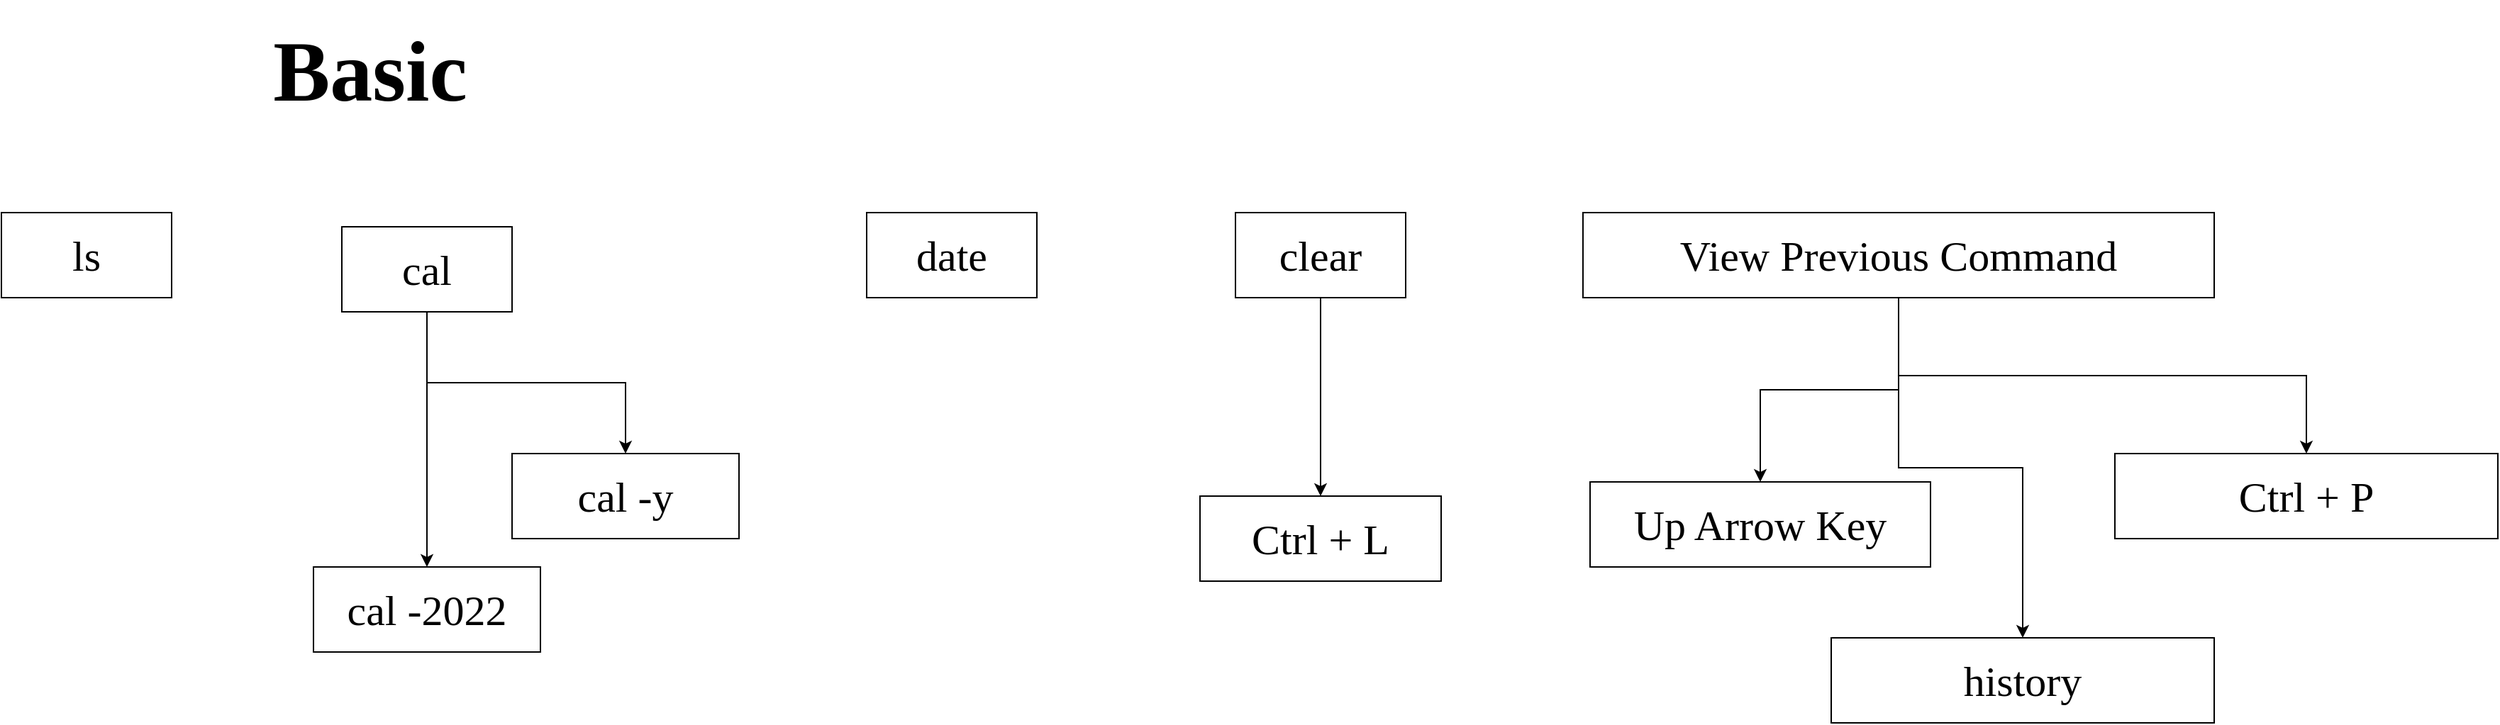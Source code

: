<mxfile version="16.6.3" type="github">
  <diagram id="YMFxnF5KjNwl7pwPoNxs" name="Linux Terminal">
    <mxGraphModel dx="1673" dy="912" grid="1" gridSize="10" guides="1" tooltips="1" connect="1" arrows="1" fold="1" page="1" pageScale="1" pageWidth="850" pageHeight="1100" math="0" shadow="0">
      <root>
        <mxCell id="0" />
        <mxCell id="1" parent="0" />
        <mxCell id="TagpkAwl5NkRn56NV983-3" value="ls" style="rounded=0;whiteSpace=wrap;html=1;fontFamily=Comfortaa;fontSize=30;" vertex="1" parent="1">
          <mxGeometry x="40" y="200" width="120" height="60" as="geometry" />
        </mxCell>
        <mxCell id="TagpkAwl5NkRn56NV983-6" style="edgeStyle=orthogonalEdgeStyle;rounded=0;orthogonalLoop=1;jettySize=auto;html=1;fontFamily=Comfortaa;fontSize=30;" edge="1" parent="1" source="TagpkAwl5NkRn56NV983-4" target="TagpkAwl5NkRn56NV983-5">
          <mxGeometry relative="1" as="geometry" />
        </mxCell>
        <mxCell id="TagpkAwl5NkRn56NV983-8" style="edgeStyle=orthogonalEdgeStyle;rounded=0;orthogonalLoop=1;jettySize=auto;html=1;entryX=0.5;entryY=0;entryDx=0;entryDy=0;fontFamily=Comfortaa;fontSize=30;" edge="1" parent="1" source="TagpkAwl5NkRn56NV983-4" target="TagpkAwl5NkRn56NV983-7">
          <mxGeometry relative="1" as="geometry" />
        </mxCell>
        <mxCell id="TagpkAwl5NkRn56NV983-4" value="cal" style="rounded=0;whiteSpace=wrap;html=1;fontFamily=Comfortaa;fontSize=30;" vertex="1" parent="1">
          <mxGeometry x="280" y="210" width="120" height="60" as="geometry" />
        </mxCell>
        <mxCell id="TagpkAwl5NkRn56NV983-5" value="cal -2022" style="rounded=0;whiteSpace=wrap;html=1;fontFamily=Comfortaa;fontSize=30;" vertex="1" parent="1">
          <mxGeometry x="260" y="450" width="160" height="60" as="geometry" />
        </mxCell>
        <mxCell id="TagpkAwl5NkRn56NV983-7" value="cal -y" style="rounded=0;whiteSpace=wrap;html=1;fontFamily=Comfortaa;fontSize=30;" vertex="1" parent="1">
          <mxGeometry x="400" y="370" width="160" height="60" as="geometry" />
        </mxCell>
        <mxCell id="TagpkAwl5NkRn56NV983-9" value="date" style="rounded=0;whiteSpace=wrap;html=1;fontFamily=Comfortaa;fontSize=30;" vertex="1" parent="1">
          <mxGeometry x="650" y="200" width="120" height="60" as="geometry" />
        </mxCell>
        <mxCell id="TagpkAwl5NkRn56NV983-12" style="edgeStyle=orthogonalEdgeStyle;rounded=0;orthogonalLoop=1;jettySize=auto;html=1;entryX=0.5;entryY=0;entryDx=0;entryDy=0;fontFamily=Comfortaa;fontSize=30;" edge="1" parent="1" source="TagpkAwl5NkRn56NV983-10" target="TagpkAwl5NkRn56NV983-11">
          <mxGeometry relative="1" as="geometry" />
        </mxCell>
        <mxCell id="TagpkAwl5NkRn56NV983-10" value="clear" style="rounded=0;whiteSpace=wrap;html=1;fontFamily=Comfortaa;fontSize=30;" vertex="1" parent="1">
          <mxGeometry x="910" y="200" width="120" height="60" as="geometry" />
        </mxCell>
        <mxCell id="TagpkAwl5NkRn56NV983-11" value="Ctrl + L" style="rounded=0;whiteSpace=wrap;html=1;fontFamily=Comfortaa;fontSize=30;" vertex="1" parent="1">
          <mxGeometry x="885" y="400" width="170" height="60" as="geometry" />
        </mxCell>
        <mxCell id="TagpkAwl5NkRn56NV983-13" value="Basic" style="text;html=1;strokeColor=none;fillColor=none;align=center;verticalAlign=middle;whiteSpace=wrap;rounded=0;fontFamily=Comfortaa;fontSize=60;fontStyle=1" vertex="1" parent="1">
          <mxGeometry x="190" y="50" width="220" height="100" as="geometry" />
        </mxCell>
        <mxCell id="TagpkAwl5NkRn56NV983-20" style="edgeStyle=orthogonalEdgeStyle;rounded=0;orthogonalLoop=1;jettySize=auto;html=1;fontFamily=Comfortaa;fontSize=60;" edge="1" parent="1" source="TagpkAwl5NkRn56NV983-15" target="TagpkAwl5NkRn56NV983-17">
          <mxGeometry relative="1" as="geometry" />
        </mxCell>
        <mxCell id="TagpkAwl5NkRn56NV983-21" style="edgeStyle=orthogonalEdgeStyle;rounded=0;orthogonalLoop=1;jettySize=auto;html=1;fontFamily=Comfortaa;fontSize=60;" edge="1" parent="1" source="TagpkAwl5NkRn56NV983-15" target="TagpkAwl5NkRn56NV983-18">
          <mxGeometry relative="1" as="geometry" />
        </mxCell>
        <mxCell id="TagpkAwl5NkRn56NV983-22" style="edgeStyle=orthogonalEdgeStyle;rounded=0;orthogonalLoop=1;jettySize=auto;html=1;fontFamily=Comfortaa;fontSize=60;" edge="1" parent="1" source="TagpkAwl5NkRn56NV983-15" target="TagpkAwl5NkRn56NV983-19">
          <mxGeometry relative="1" as="geometry" />
        </mxCell>
        <mxCell id="TagpkAwl5NkRn56NV983-15" value="View Previous Command" style="rounded=0;whiteSpace=wrap;html=1;fontFamily=Comfortaa;fontSize=30;" vertex="1" parent="1">
          <mxGeometry x="1155" y="200" width="445" height="60" as="geometry" />
        </mxCell>
        <mxCell id="TagpkAwl5NkRn56NV983-17" value="Up Arrow Key" style="rounded=0;whiteSpace=wrap;html=1;fontFamily=Comfortaa;fontSize=30;" vertex="1" parent="1">
          <mxGeometry x="1160" y="390" width="240" height="60" as="geometry" />
        </mxCell>
        <mxCell id="TagpkAwl5NkRn56NV983-18" value="history" style="rounded=0;whiteSpace=wrap;html=1;fontFamily=Comfortaa;fontSize=30;" vertex="1" parent="1">
          <mxGeometry x="1330" y="500" width="270" height="60" as="geometry" />
        </mxCell>
        <mxCell id="TagpkAwl5NkRn56NV983-19" value="Ctrl + P" style="rounded=0;whiteSpace=wrap;html=1;fontFamily=Comfortaa;fontSize=30;" vertex="1" parent="1">
          <mxGeometry x="1530" y="370" width="270" height="60" as="geometry" />
        </mxCell>
      </root>
    </mxGraphModel>
  </diagram>
</mxfile>
